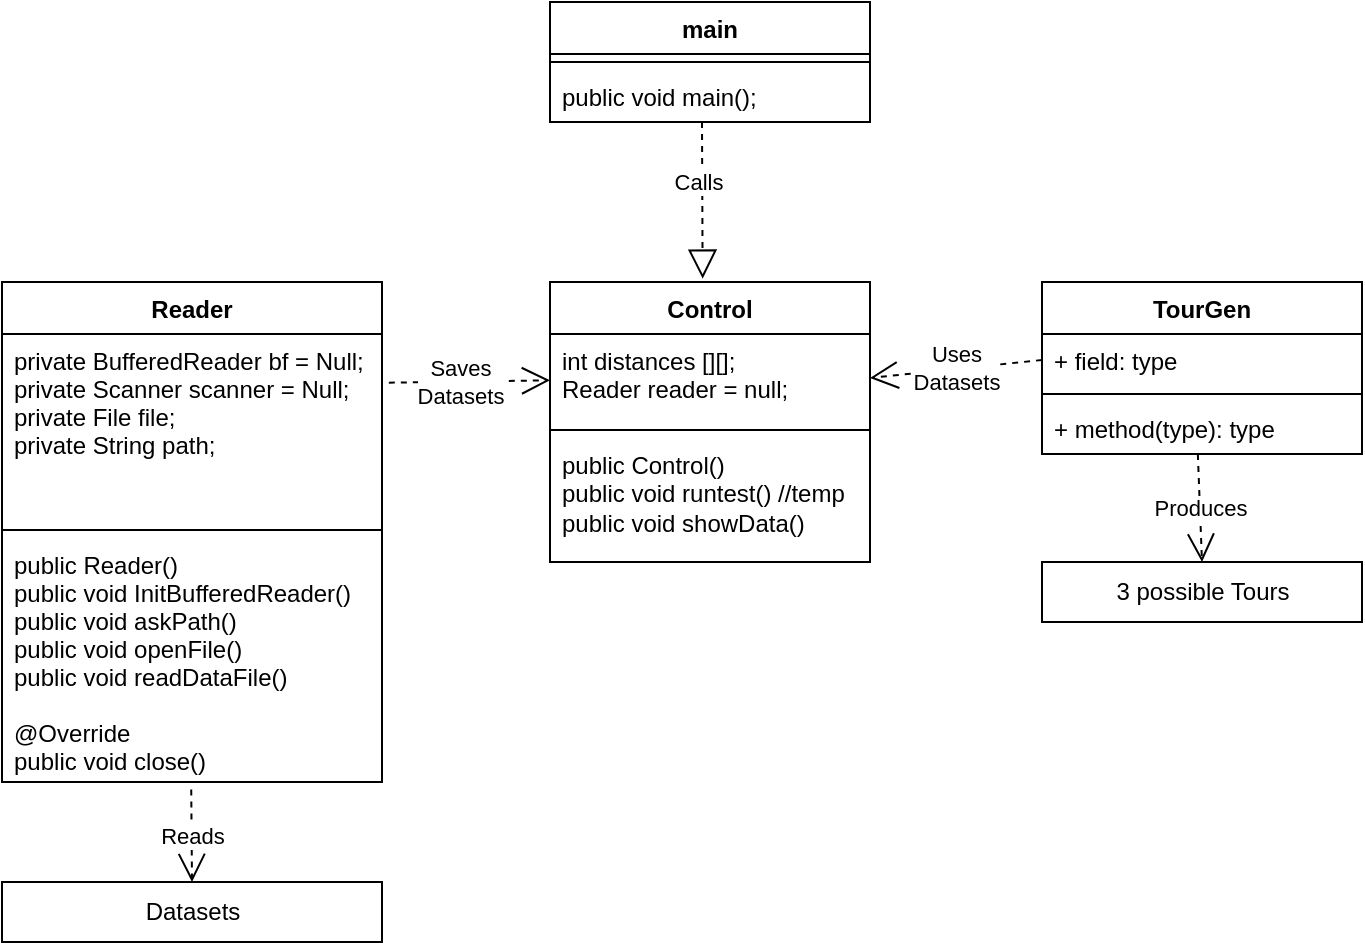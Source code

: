 <mxfile>
    <diagram id="C5RBs43oDa-KdzZeNtuy" name="Page-1">
        <mxGraphModel dx="458" dy="673" grid="1" gridSize="10" guides="1" tooltips="1" connect="1" arrows="1" fold="1" page="1" pageScale="1" pageWidth="827" pageHeight="1169" math="0" shadow="0">
            <root>
                <mxCell id="WIyWlLk6GJQsqaUBKTNV-0"/>
                <mxCell id="WIyWlLk6GJQsqaUBKTNV-1" parent="WIyWlLk6GJQsqaUBKTNV-0"/>
                <mxCell id="PCUzMYx5p4M6aaHM8cBJ-1" value="main" style="swimlane;fontStyle=1;align=center;verticalAlign=top;childLayout=stackLayout;horizontal=1;startSize=26;horizontalStack=0;resizeParent=1;resizeParentMax=0;resizeLast=0;collapsible=1;marginBottom=0;whiteSpace=wrap;html=1;" parent="WIyWlLk6GJQsqaUBKTNV-1" vertex="1">
                    <mxGeometry x="334" y="60" width="160" height="60" as="geometry"/>
                </mxCell>
                <mxCell id="PCUzMYx5p4M6aaHM8cBJ-3" value="" style="line;strokeWidth=1;fillColor=none;align=left;verticalAlign=middle;spacingTop=-1;spacingLeft=3;spacingRight=3;rotatable=0;labelPosition=right;points=[];portConstraint=eastwest;strokeColor=inherit;" parent="PCUzMYx5p4M6aaHM8cBJ-1" vertex="1">
                    <mxGeometry y="26" width="160" height="8" as="geometry"/>
                </mxCell>
                <mxCell id="PCUzMYx5p4M6aaHM8cBJ-4" value="public voi&lt;span style=&quot;background-color: initial;&quot;&gt;d main();&lt;/span&gt;" style="text;strokeColor=none;fillColor=none;align=left;verticalAlign=top;spacingLeft=4;spacingRight=4;overflow=hidden;rotatable=0;points=[[0,0.5],[1,0.5]];portConstraint=eastwest;whiteSpace=wrap;html=1;" parent="PCUzMYx5p4M6aaHM8cBJ-1" vertex="1">
                    <mxGeometry y="34" width="160" height="26" as="geometry"/>
                </mxCell>
                <mxCell id="PCUzMYx5p4M6aaHM8cBJ-5" value="Control" style="swimlane;fontStyle=1;align=center;verticalAlign=top;childLayout=stackLayout;horizontal=1;startSize=26;horizontalStack=0;resizeParent=1;resizeParentMax=0;resizeLast=0;collapsible=1;marginBottom=0;whiteSpace=wrap;html=1;" parent="WIyWlLk6GJQsqaUBKTNV-1" vertex="1">
                    <mxGeometry x="334" y="200" width="160" height="140" as="geometry"/>
                </mxCell>
                <mxCell id="PCUzMYx5p4M6aaHM8cBJ-6" value="int distances [][];&lt;div&gt;Reader reader = null;&lt;/div&gt;" style="text;strokeColor=none;fillColor=none;align=left;verticalAlign=top;spacingLeft=4;spacingRight=4;overflow=hidden;rotatable=0;points=[[0,0.5],[1,0.5]];portConstraint=eastwest;whiteSpace=wrap;html=1;rounded=0;glass=0;" parent="PCUzMYx5p4M6aaHM8cBJ-5" vertex="1">
                    <mxGeometry y="26" width="160" height="44" as="geometry"/>
                </mxCell>
                <mxCell id="PCUzMYx5p4M6aaHM8cBJ-7" value="" style="line;strokeWidth=1;fillColor=none;align=left;verticalAlign=middle;spacingTop=-1;spacingLeft=3;spacingRight=3;rotatable=0;labelPosition=right;points=[];portConstraint=eastwest;strokeColor=inherit;" parent="PCUzMYx5p4M6aaHM8cBJ-5" vertex="1">
                    <mxGeometry y="70" width="160" height="8" as="geometry"/>
                </mxCell>
                <mxCell id="PCUzMYx5p4M6aaHM8cBJ-8" value="public Control()&lt;br&gt;public void runtest() //temp&lt;br&gt;public void showData()" style="text;strokeColor=none;fillColor=none;align=left;verticalAlign=top;spacingLeft=4;spacingRight=4;overflow=hidden;rotatable=0;points=[[0,0.5],[1,0.5]];portConstraint=eastwest;whiteSpace=wrap;html=1;" parent="PCUzMYx5p4M6aaHM8cBJ-5" vertex="1">
                    <mxGeometry y="78" width="160" height="62" as="geometry"/>
                </mxCell>
                <mxCell id="0" value="Reader" style="swimlane;fontStyle=1;align=center;verticalAlign=top;childLayout=stackLayout;horizontal=1;startSize=26;horizontalStack=0;resizeParent=1;resizeParentMax=0;resizeLast=0;collapsible=1;marginBottom=0;" vertex="1" parent="WIyWlLk6GJQsqaUBKTNV-1">
                    <mxGeometry x="60" y="200" width="190" height="250" as="geometry"/>
                </mxCell>
                <mxCell id="1" value="private BufferedReader bf = Null;&#10;private Scanner scanner = Null;&#10;private File file;&#10;private String path;" style="text;strokeColor=none;fillColor=none;align=left;verticalAlign=top;spacingLeft=4;spacingRight=4;overflow=hidden;rotatable=0;points=[[0,0.5],[1,0.5]];portConstraint=eastwest;" vertex="1" parent="0">
                    <mxGeometry y="26" width="190" height="94" as="geometry"/>
                </mxCell>
                <mxCell id="2" value="" style="line;strokeWidth=1;fillColor=none;align=left;verticalAlign=middle;spacingTop=-1;spacingLeft=3;spacingRight=3;rotatable=0;labelPosition=right;points=[];portConstraint=eastwest;strokeColor=inherit;" vertex="1" parent="0">
                    <mxGeometry y="120" width="190" height="8" as="geometry"/>
                </mxCell>
                <mxCell id="3" value="public Reader()&#10;public void InitBufferedReader()&#10;public void askPath()&#10;public void openFile()&#10;public void readDataFile()&#10;&#10;@Override&#10;public void close()" style="text;strokeColor=none;fillColor=none;align=left;verticalAlign=top;spacingLeft=4;spacingRight=4;overflow=hidden;rotatable=0;points=[[0,0.5],[1,0.5]];portConstraint=eastwest;" vertex="1" parent="0">
                    <mxGeometry y="128" width="190" height="122" as="geometry"/>
                </mxCell>
                <mxCell id="4" value="TourGen" style="swimlane;fontStyle=1;align=center;verticalAlign=top;childLayout=stackLayout;horizontal=1;startSize=26;horizontalStack=0;resizeParent=1;resizeParentMax=0;resizeLast=0;collapsible=1;marginBottom=0;" vertex="1" parent="WIyWlLk6GJQsqaUBKTNV-1">
                    <mxGeometry x="580" y="200" width="160" height="86" as="geometry"/>
                </mxCell>
                <mxCell id="5" value="+ field: type" style="text;strokeColor=none;fillColor=none;align=left;verticalAlign=top;spacingLeft=4;spacingRight=4;overflow=hidden;rotatable=0;points=[[0,0.5],[1,0.5]];portConstraint=eastwest;" vertex="1" parent="4">
                    <mxGeometry y="26" width="160" height="26" as="geometry"/>
                </mxCell>
                <mxCell id="6" value="" style="line;strokeWidth=1;fillColor=none;align=left;verticalAlign=middle;spacingTop=-1;spacingLeft=3;spacingRight=3;rotatable=0;labelPosition=right;points=[];portConstraint=eastwest;strokeColor=inherit;" vertex="1" parent="4">
                    <mxGeometry y="52" width="160" height="8" as="geometry"/>
                </mxCell>
                <mxCell id="7" value="+ method(type): type" style="text;strokeColor=none;fillColor=none;align=left;verticalAlign=top;spacingLeft=4;spacingRight=4;overflow=hidden;rotatable=0;points=[[0,0.5],[1,0.5]];portConstraint=eastwest;" vertex="1" parent="4">
                    <mxGeometry y="60" width="160" height="26" as="geometry"/>
                </mxCell>
                <mxCell id="8" value="Datasets" style="html=1;" vertex="1" parent="WIyWlLk6GJQsqaUBKTNV-1">
                    <mxGeometry x="60" y="500" width="190" height="30" as="geometry"/>
                </mxCell>
                <mxCell id="9" value="Reads" style="endArrow=open;endSize=12;dashed=1;html=1;exitX=0.498;exitY=1.031;exitDx=0;exitDy=0;exitPerimeter=0;entryX=0.5;entryY=0;entryDx=0;entryDy=0;" edge="1" parent="WIyWlLk6GJQsqaUBKTNV-1" source="3" target="8">
                    <mxGeometry width="160" relative="1" as="geometry">
                        <mxPoint x="140" y="510" as="sourcePoint"/>
                        <mxPoint x="180" y="480" as="targetPoint"/>
                    </mxGeometry>
                </mxCell>
                <mxCell id="10" value="Saves&lt;br&gt;Datasets" style="endArrow=open;endSize=12;dashed=1;html=1;exitX=1.018;exitY=0.259;exitDx=0;exitDy=0;exitPerimeter=0;" edge="1" parent="WIyWlLk6GJQsqaUBKTNV-1" source="1" target="PCUzMYx5p4M6aaHM8cBJ-6">
                    <mxGeometry x="-0.122" width="160" relative="1" as="geometry">
                        <mxPoint x="280" y="260" as="sourcePoint"/>
                        <mxPoint x="330" y="260" as="targetPoint"/>
                        <mxPoint as="offset"/>
                    </mxGeometry>
                </mxCell>
                <mxCell id="13" value="Uses&lt;br&gt;Datasets" style="endArrow=open;endSize=12;dashed=1;html=1;entryX=1;entryY=0.5;entryDx=0;entryDy=0;exitX=0;exitY=0.5;exitDx=0;exitDy=0;" edge="1" parent="WIyWlLk6GJQsqaUBKTNV-1" source="5" target="PCUzMYx5p4M6aaHM8cBJ-6">
                    <mxGeometry width="160" relative="1" as="geometry">
                        <mxPoint x="520" y="380" as="sourcePoint"/>
                        <mxPoint x="680" y="380" as="targetPoint"/>
                    </mxGeometry>
                </mxCell>
                <mxCell id="14" value="3 possible Tours" style="html=1;" vertex="1" parent="WIyWlLk6GJQsqaUBKTNV-1">
                    <mxGeometry x="580" y="340" width="160" height="30" as="geometry"/>
                </mxCell>
                <mxCell id="16" value="Produces" style="endArrow=open;endSize=12;dashed=1;html=1;exitX=0.487;exitY=1;exitDx=0;exitDy=0;exitPerimeter=0;entryX=0.5;entryY=0;entryDx=0;entryDy=0;" edge="1" parent="WIyWlLk6GJQsqaUBKTNV-1" source="7" target="14">
                    <mxGeometry width="160" relative="1" as="geometry">
                        <mxPoint x="550" y="370" as="sourcePoint"/>
                        <mxPoint x="710" y="370" as="targetPoint"/>
                    </mxGeometry>
                </mxCell>
                <mxCell id="17" value="" style="endArrow=block;dashed=1;endFill=0;endSize=12;html=1;exitX=0.475;exitY=1;exitDx=0;exitDy=0;exitPerimeter=0;entryX=0.477;entryY=-0.012;entryDx=0;entryDy=0;entryPerimeter=0;" edge="1" parent="WIyWlLk6GJQsqaUBKTNV-1" source="PCUzMYx5p4M6aaHM8cBJ-4" target="PCUzMYx5p4M6aaHM8cBJ-5">
                    <mxGeometry width="160" relative="1" as="geometry">
                        <mxPoint x="330" y="210" as="sourcePoint"/>
                        <mxPoint x="490" y="210" as="targetPoint"/>
                    </mxGeometry>
                </mxCell>
                <mxCell id="18" value="Calls" style="edgeLabel;html=1;align=center;verticalAlign=middle;resizable=0;points=[];" vertex="1" connectable="0" parent="17">
                    <mxGeometry x="-0.248" y="-2" relative="1" as="geometry">
                        <mxPoint as="offset"/>
                    </mxGeometry>
                </mxCell>
            </root>
        </mxGraphModel>
    </diagram>
</mxfile>